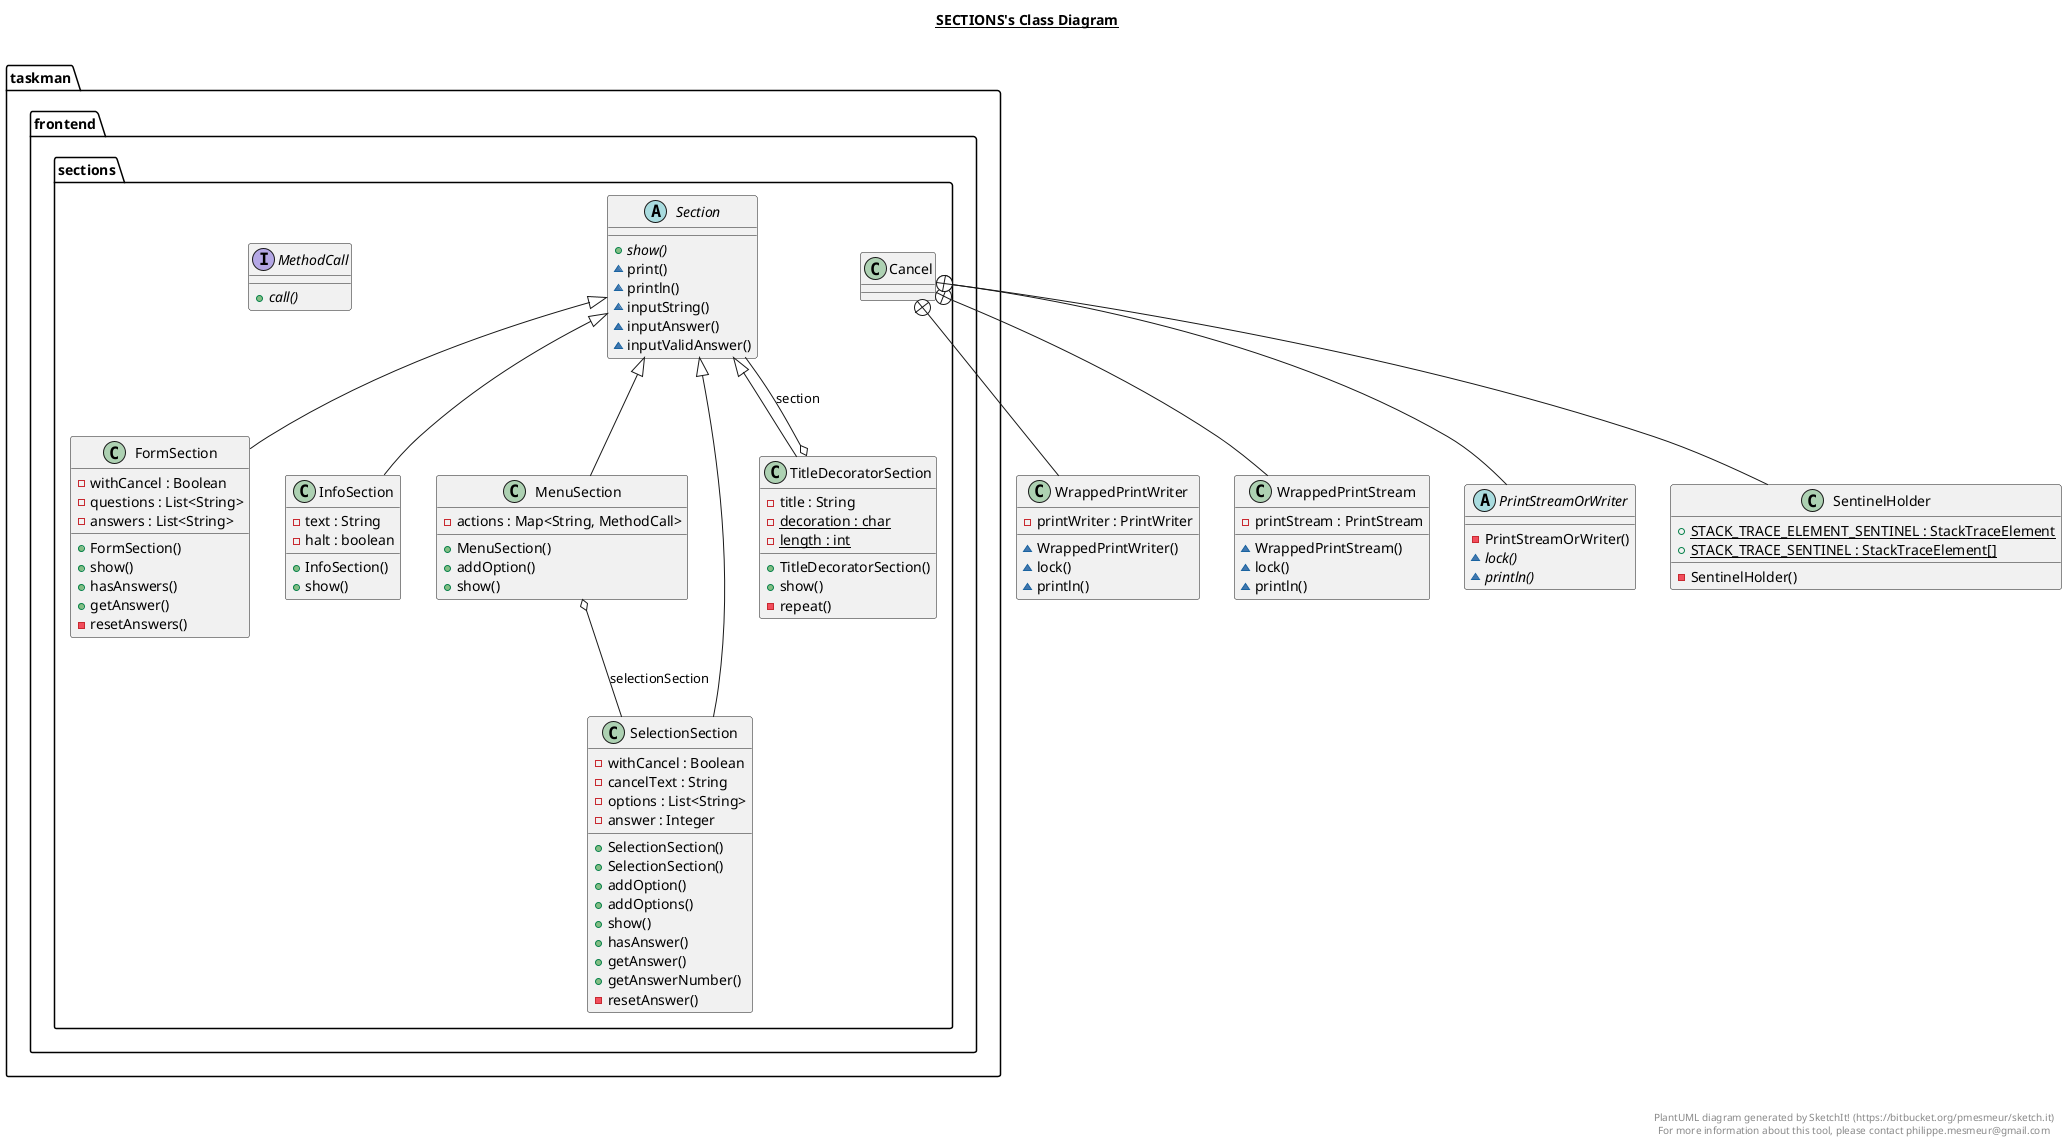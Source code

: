 @startuml

title __SECTIONS's Class Diagram__\n

  package taskman {
    package taskman.frontend {
      package taskman.frontend.sections {
        class Cancel {
        }
      }
    }
  }
  

  class WrappedPrintWriter {
      - printWriter : PrintWriter
      ~ WrappedPrintWriter()
      ~ lock()
      ~ println()
  }
  

  class WrappedPrintStream {
      - printStream : PrintStream
      ~ WrappedPrintStream()
      ~ lock()
      ~ println()
  }
  

  abstract class PrintStreamOrWriter {
      - PrintStreamOrWriter()
      {abstract} ~ lock()
      {abstract} ~ println()
  }
  

  class SentinelHolder {
      {static} + STACK_TRACE_ELEMENT_SENTINEL : StackTraceElement
      {static} + STACK_TRACE_SENTINEL : StackTraceElement[]
      - SentinelHolder()
  }
  

  package taskman {
    package taskman.frontend {
      package taskman.frontend.sections {
        class FormSection {
            - withCancel : Boolean
            - questions : List<String>
            - answers : List<String>
            + FormSection()
            + show()
            + hasAnswers()
            + getAnswer()
            - resetAnswers()
        }
      }
    }
  }
  

  package taskman {
    package taskman.frontend {
      package taskman.frontend.sections {
        class InfoSection {
            - text : String
            - halt : boolean
            + InfoSection()
            + show()
        }
      }
    }
  }
  

  package taskman {
    package taskman.frontend {
      package taskman.frontend.sections {
        class MenuSection {
            - actions : Map<String, MethodCall>
            + MenuSection()
            + addOption()
            + show()
        }
      }
    }
  }
  

  package taskman {
    package taskman.frontend {
      package taskman.frontend.sections {
        interface MethodCall {
            {abstract} + call()
        }
      }
    }
  }
  

  package taskman {
    package taskman.frontend {
      package taskman.frontend.sections {
        abstract class Section {
            {abstract} + show()
            ~ print()
            ~ println()
            ~ inputString()
            ~ inputAnswer()
            ~ inputValidAnswer()
        }
      }
    }
  }
  

  package taskman {
    package taskman.frontend {
      package taskman.frontend.sections {
        class SelectionSection {
            - withCancel : Boolean
            - cancelText : String
            - options : List<String>
            - answer : Integer
            + SelectionSection()
            + SelectionSection()
            + addOption()
            + addOptions()
            + show()
            + hasAnswer()
            + getAnswer()
            + getAnswerNumber()
            - resetAnswer()
        }
      }
    }
  }
  

  package taskman {
    package taskman.frontend {
      package taskman.frontend.sections {
        class TitleDecoratorSection {
            - title : String
            {static} - decoration : char
            {static} - length : int
            + TitleDecoratorSection()
            + show()
            - repeat()
        }
      }
    }
  }
  

  Cancel +-down- WrappedPrintWriter
  Cancel +-down- WrappedPrintStream
  Cancel +-down- PrintStreamOrWriter
  Cancel +-down- SentinelHolder
  FormSection -up-|> Section
  InfoSection -up-|> Section
  MenuSection -up-|> Section
  MenuSection o-- SelectionSection : selectionSection
  SelectionSection -up-|> Section
  TitleDecoratorSection -up-|> Section
  TitleDecoratorSection o-- Section : section


right footer


PlantUML diagram generated by SketchIt! (https://bitbucket.org/pmesmeur/sketch.it)
For more information about this tool, please contact philippe.mesmeur@gmail.com
endfooter

@enduml

